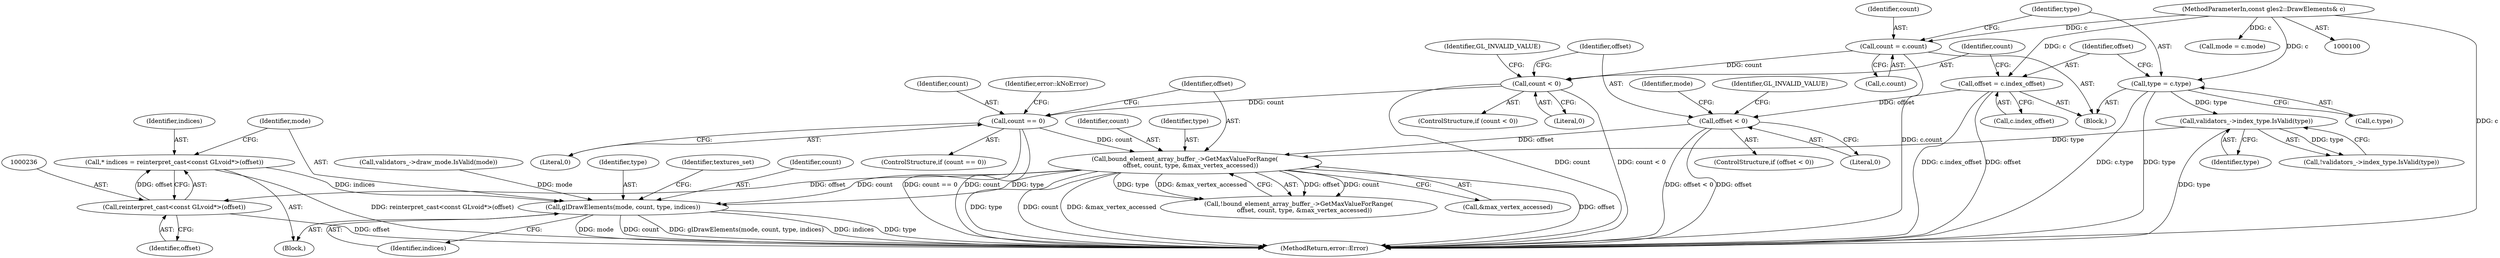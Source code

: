 digraph "0_Chrome_c13e1da62b5f5f0e6fe8c1f769a5a28415415244_0@pointer" {
"1000233" [label="(Call,* indices = reinterpret_cast<const GLvoid*>(offset))"];
"1000235" [label="(Call,reinterpret_cast<const GLvoid*>(offset))"];
"1000196" [label="(Call,bound_element_array_buffer_->GetMaxValueForRange(\n      offset, count, type, &max_vertex_accessed))"];
"1000150" [label="(Call,offset < 0)"];
"1000134" [label="(Call,offset = c.index_offset)"];
"1000102" [label="(MethodParameterIn,const gles2::DrawElements& c)"];
"1000187" [label="(Call,count == 0)"];
"1000140" [label="(Call,count < 0)"];
"1000122" [label="(Call,count = c.count)"];
"1000171" [label="(Call,validators_->index_type.IsValid(type))"];
"1000128" [label="(Call,type = c.type)"];
"1000238" [label="(Call,glDrawElements(mode, count, type, indices))"];
"1000140" [label="(Call,count < 0)"];
"1000197" [label="(Identifier,offset)"];
"1000241" [label="(Identifier,type)"];
"1000122" [label="(Call,count = c.count)"];
"1000139" [label="(ControlStructure,if (count < 0))"];
"1000242" [label="(Identifier,indices)"];
"1000237" [label="(Identifier,offset)"];
"1000195" [label="(Call,!bound_element_array_buffer_->GetMaxValueForRange(\n      offset, count, type, &max_vertex_accessed))"];
"1000116" [label="(Call,mode = c.mode)"];
"1000235" [label="(Call,reinterpret_cast<const GLvoid*>(offset))"];
"1000170" [label="(Call,!validators_->index_type.IsValid(type))"];
"1000200" [label="(Call,&max_vertex_accessed)"];
"1000145" [label="(Identifier,GL_INVALID_VALUE)"];
"1000152" [label="(Literal,0)"];
"1000233" [label="(Call,* indices = reinterpret_cast<const GLvoid*>(offset))"];
"1000266" [label="(MethodReturn,error::Error)"];
"1000192" [label="(Identifier,error::kNoError)"];
"1000187" [label="(Call,count == 0)"];
"1000128" [label="(Call,type = c.type)"];
"1000198" [label="(Identifier,count)"];
"1000103" [label="(Block,)"];
"1000151" [label="(Identifier,offset)"];
"1000186" [label="(ControlStructure,if (count == 0))"];
"1000226" [label="(Block,)"];
"1000244" [label="(Identifier,textures_set)"];
"1000150" [label="(Call,offset < 0)"];
"1000171" [label="(Call,validators_->index_type.IsValid(type))"];
"1000136" [label="(Call,c.index_offset)"];
"1000199" [label="(Identifier,type)"];
"1000129" [label="(Identifier,type)"];
"1000240" [label="(Identifier,count)"];
"1000149" [label="(ControlStructure,if (offset < 0))"];
"1000162" [label="(Identifier,mode)"];
"1000142" [label="(Literal,0)"];
"1000188" [label="(Identifier,count)"];
"1000155" [label="(Identifier,GL_INVALID_VALUE)"];
"1000102" [label="(MethodParameterIn,const gles2::DrawElements& c)"];
"1000123" [label="(Identifier,count)"];
"1000130" [label="(Call,c.type)"];
"1000135" [label="(Identifier,offset)"];
"1000134" [label="(Call,offset = c.index_offset)"];
"1000161" [label="(Call,validators_->draw_mode.IsValid(mode))"];
"1000196" [label="(Call,bound_element_array_buffer_->GetMaxValueForRange(\n      offset, count, type, &max_vertex_accessed))"];
"1000234" [label="(Identifier,indices)"];
"1000189" [label="(Literal,0)"];
"1000238" [label="(Call,glDrawElements(mode, count, type, indices))"];
"1000141" [label="(Identifier,count)"];
"1000124" [label="(Call,c.count)"];
"1000172" [label="(Identifier,type)"];
"1000239" [label="(Identifier,mode)"];
"1000233" -> "1000226"  [label="AST: "];
"1000233" -> "1000235"  [label="CFG: "];
"1000234" -> "1000233"  [label="AST: "];
"1000235" -> "1000233"  [label="AST: "];
"1000239" -> "1000233"  [label="CFG: "];
"1000233" -> "1000266"  [label="DDG: reinterpret_cast<const GLvoid*>(offset)"];
"1000235" -> "1000233"  [label="DDG: offset"];
"1000233" -> "1000238"  [label="DDG: indices"];
"1000235" -> "1000237"  [label="CFG: "];
"1000236" -> "1000235"  [label="AST: "];
"1000237" -> "1000235"  [label="AST: "];
"1000235" -> "1000266"  [label="DDG: offset"];
"1000196" -> "1000235"  [label="DDG: offset"];
"1000196" -> "1000195"  [label="AST: "];
"1000196" -> "1000200"  [label="CFG: "];
"1000197" -> "1000196"  [label="AST: "];
"1000198" -> "1000196"  [label="AST: "];
"1000199" -> "1000196"  [label="AST: "];
"1000200" -> "1000196"  [label="AST: "];
"1000195" -> "1000196"  [label="CFG: "];
"1000196" -> "1000266"  [label="DDG: &max_vertex_accessed"];
"1000196" -> "1000266"  [label="DDG: offset"];
"1000196" -> "1000266"  [label="DDG: type"];
"1000196" -> "1000266"  [label="DDG: count"];
"1000196" -> "1000195"  [label="DDG: offset"];
"1000196" -> "1000195"  [label="DDG: count"];
"1000196" -> "1000195"  [label="DDG: type"];
"1000196" -> "1000195"  [label="DDG: &max_vertex_accessed"];
"1000150" -> "1000196"  [label="DDG: offset"];
"1000187" -> "1000196"  [label="DDG: count"];
"1000171" -> "1000196"  [label="DDG: type"];
"1000196" -> "1000238"  [label="DDG: count"];
"1000196" -> "1000238"  [label="DDG: type"];
"1000150" -> "1000149"  [label="AST: "];
"1000150" -> "1000152"  [label="CFG: "];
"1000151" -> "1000150"  [label="AST: "];
"1000152" -> "1000150"  [label="AST: "];
"1000155" -> "1000150"  [label="CFG: "];
"1000162" -> "1000150"  [label="CFG: "];
"1000150" -> "1000266"  [label="DDG: offset"];
"1000150" -> "1000266"  [label="DDG: offset < 0"];
"1000134" -> "1000150"  [label="DDG: offset"];
"1000134" -> "1000103"  [label="AST: "];
"1000134" -> "1000136"  [label="CFG: "];
"1000135" -> "1000134"  [label="AST: "];
"1000136" -> "1000134"  [label="AST: "];
"1000141" -> "1000134"  [label="CFG: "];
"1000134" -> "1000266"  [label="DDG: offset"];
"1000134" -> "1000266"  [label="DDG: c.index_offset"];
"1000102" -> "1000134"  [label="DDG: c"];
"1000102" -> "1000100"  [label="AST: "];
"1000102" -> "1000266"  [label="DDG: c"];
"1000102" -> "1000116"  [label="DDG: c"];
"1000102" -> "1000122"  [label="DDG: c"];
"1000102" -> "1000128"  [label="DDG: c"];
"1000187" -> "1000186"  [label="AST: "];
"1000187" -> "1000189"  [label="CFG: "];
"1000188" -> "1000187"  [label="AST: "];
"1000189" -> "1000187"  [label="AST: "];
"1000192" -> "1000187"  [label="CFG: "];
"1000197" -> "1000187"  [label="CFG: "];
"1000187" -> "1000266"  [label="DDG: count"];
"1000187" -> "1000266"  [label="DDG: count == 0"];
"1000140" -> "1000187"  [label="DDG: count"];
"1000140" -> "1000139"  [label="AST: "];
"1000140" -> "1000142"  [label="CFG: "];
"1000141" -> "1000140"  [label="AST: "];
"1000142" -> "1000140"  [label="AST: "];
"1000145" -> "1000140"  [label="CFG: "];
"1000151" -> "1000140"  [label="CFG: "];
"1000140" -> "1000266"  [label="DDG: count"];
"1000140" -> "1000266"  [label="DDG: count < 0"];
"1000122" -> "1000140"  [label="DDG: count"];
"1000122" -> "1000103"  [label="AST: "];
"1000122" -> "1000124"  [label="CFG: "];
"1000123" -> "1000122"  [label="AST: "];
"1000124" -> "1000122"  [label="AST: "];
"1000129" -> "1000122"  [label="CFG: "];
"1000122" -> "1000266"  [label="DDG: c.count"];
"1000171" -> "1000170"  [label="AST: "];
"1000171" -> "1000172"  [label="CFG: "];
"1000172" -> "1000171"  [label="AST: "];
"1000170" -> "1000171"  [label="CFG: "];
"1000171" -> "1000266"  [label="DDG: type"];
"1000171" -> "1000170"  [label="DDG: type"];
"1000128" -> "1000171"  [label="DDG: type"];
"1000128" -> "1000103"  [label="AST: "];
"1000128" -> "1000130"  [label="CFG: "];
"1000129" -> "1000128"  [label="AST: "];
"1000130" -> "1000128"  [label="AST: "];
"1000135" -> "1000128"  [label="CFG: "];
"1000128" -> "1000266"  [label="DDG: c.type"];
"1000128" -> "1000266"  [label="DDG: type"];
"1000238" -> "1000226"  [label="AST: "];
"1000238" -> "1000242"  [label="CFG: "];
"1000239" -> "1000238"  [label="AST: "];
"1000240" -> "1000238"  [label="AST: "];
"1000241" -> "1000238"  [label="AST: "];
"1000242" -> "1000238"  [label="AST: "];
"1000244" -> "1000238"  [label="CFG: "];
"1000238" -> "1000266"  [label="DDG: mode"];
"1000238" -> "1000266"  [label="DDG: count"];
"1000238" -> "1000266"  [label="DDG: glDrawElements(mode, count, type, indices)"];
"1000238" -> "1000266"  [label="DDG: indices"];
"1000238" -> "1000266"  [label="DDG: type"];
"1000161" -> "1000238"  [label="DDG: mode"];
}
